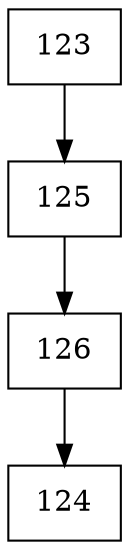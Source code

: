 digraph G {
  node [shape=record];
  node0 [label="{123}"];
  node0 -> node1;
  node1 [label="{125}"];
  node1 -> node2;
  node2 [label="{126}"];
  node2 -> node3;
  node3 [label="{124}"];
}
